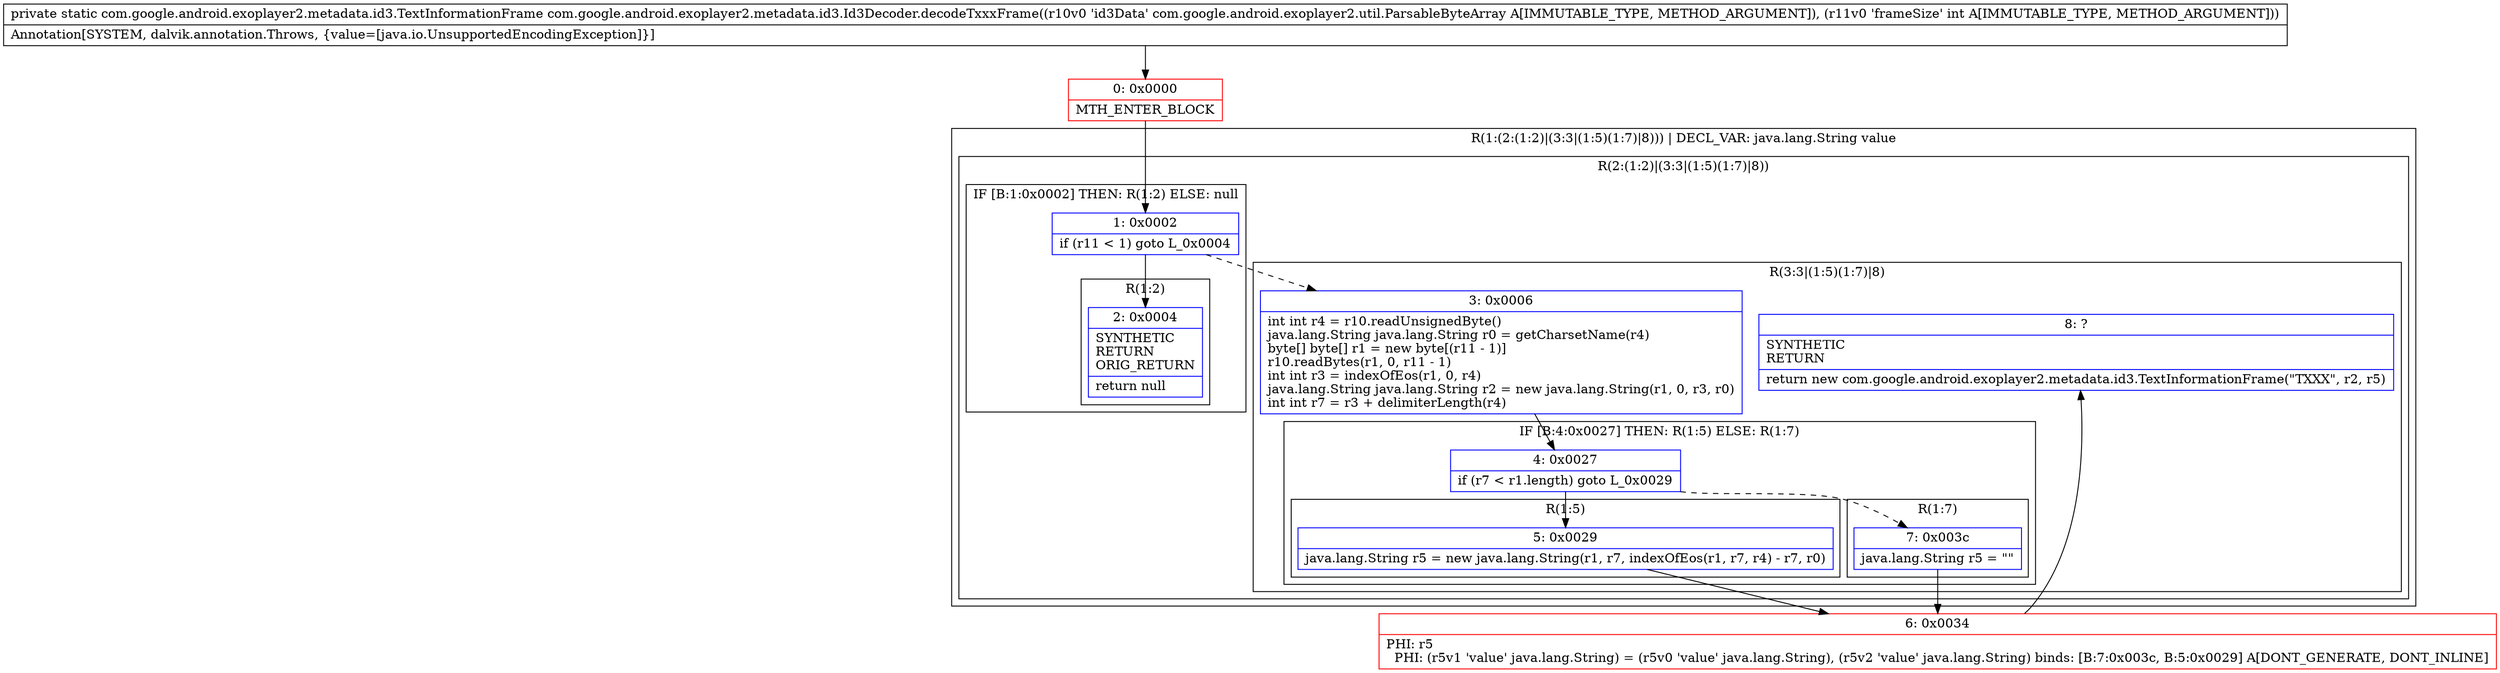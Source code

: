 digraph "CFG forcom.google.android.exoplayer2.metadata.id3.Id3Decoder.decodeTxxxFrame(Lcom\/google\/android\/exoplayer2\/util\/ParsableByteArray;I)Lcom\/google\/android\/exoplayer2\/metadata\/id3\/TextInformationFrame;" {
subgraph cluster_Region_1784021500 {
label = "R(1:(2:(1:2)|(3:3|(1:5)(1:7)|8))) | DECL_VAR: java.lang.String value\l";
node [shape=record,color=blue];
subgraph cluster_Region_1047750415 {
label = "R(2:(1:2)|(3:3|(1:5)(1:7)|8))";
node [shape=record,color=blue];
subgraph cluster_IfRegion_1585466191 {
label = "IF [B:1:0x0002] THEN: R(1:2) ELSE: null";
node [shape=record,color=blue];
Node_1 [shape=record,label="{1\:\ 0x0002|if (r11 \< 1) goto L_0x0004\l}"];
subgraph cluster_Region_1749856820 {
label = "R(1:2)";
node [shape=record,color=blue];
Node_2 [shape=record,label="{2\:\ 0x0004|SYNTHETIC\lRETURN\lORIG_RETURN\l|return null\l}"];
}
}
subgraph cluster_Region_920926290 {
label = "R(3:3|(1:5)(1:7)|8)";
node [shape=record,color=blue];
Node_3 [shape=record,label="{3\:\ 0x0006|int int r4 = r10.readUnsignedByte()\ljava.lang.String java.lang.String r0 = getCharsetName(r4)\lbyte[] byte[] r1 = new byte[(r11 \- 1)]\lr10.readBytes(r1, 0, r11 \- 1)\lint int r3 = indexOfEos(r1, 0, r4)\ljava.lang.String java.lang.String r2 = new java.lang.String(r1, 0, r3, r0)\lint int r7 = r3 + delimiterLength(r4)\l}"];
subgraph cluster_IfRegion_683447453 {
label = "IF [B:4:0x0027] THEN: R(1:5) ELSE: R(1:7)";
node [shape=record,color=blue];
Node_4 [shape=record,label="{4\:\ 0x0027|if (r7 \< r1.length) goto L_0x0029\l}"];
subgraph cluster_Region_976880599 {
label = "R(1:5)";
node [shape=record,color=blue];
Node_5 [shape=record,label="{5\:\ 0x0029|java.lang.String r5 = new java.lang.String(r1, r7, indexOfEos(r1, r7, r4) \- r7, r0)\l}"];
}
subgraph cluster_Region_261922043 {
label = "R(1:7)";
node [shape=record,color=blue];
Node_7 [shape=record,label="{7\:\ 0x003c|java.lang.String r5 = \"\"\l}"];
}
}
Node_8 [shape=record,label="{8\:\ ?|SYNTHETIC\lRETURN\l|return new com.google.android.exoplayer2.metadata.id3.TextInformationFrame(\"TXXX\", r2, r5)\l}"];
}
}
}
Node_0 [shape=record,color=red,label="{0\:\ 0x0000|MTH_ENTER_BLOCK\l}"];
Node_6 [shape=record,color=red,label="{6\:\ 0x0034|PHI: r5 \l  PHI: (r5v1 'value' java.lang.String) = (r5v0 'value' java.lang.String), (r5v2 'value' java.lang.String) binds: [B:7:0x003c, B:5:0x0029] A[DONT_GENERATE, DONT_INLINE]\l}"];
MethodNode[shape=record,label="{private static com.google.android.exoplayer2.metadata.id3.TextInformationFrame com.google.android.exoplayer2.metadata.id3.Id3Decoder.decodeTxxxFrame((r10v0 'id3Data' com.google.android.exoplayer2.util.ParsableByteArray A[IMMUTABLE_TYPE, METHOD_ARGUMENT]), (r11v0 'frameSize' int A[IMMUTABLE_TYPE, METHOD_ARGUMENT]))  | Annotation[SYSTEM, dalvik.annotation.Throws, \{value=[java.io.UnsupportedEncodingException]\}]\l}"];
MethodNode -> Node_0;
Node_1 -> Node_2;
Node_1 -> Node_3[style=dashed];
Node_3 -> Node_4;
Node_4 -> Node_5;
Node_4 -> Node_7[style=dashed];
Node_5 -> Node_6;
Node_7 -> Node_6;
Node_0 -> Node_1;
Node_6 -> Node_8;
}

